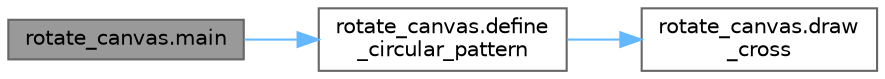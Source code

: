digraph "rotate_canvas.main"
{
 // LATEX_PDF_SIZE
  bgcolor="transparent";
  edge [fontname=Helvetica,fontsize=10,labelfontname=Helvetica,labelfontsize=10];
  node [fontname=Helvetica,fontsize=10,shape=box,height=0.2,width=0.4];
  rankdir="LR";
  Node1 [id="Node000001",label="rotate_canvas.main",height=0.2,width=0.4,color="gray40", fillcolor="grey60", style="filled", fontcolor="black",tooltip=" "];
  Node1 -> Node2 [id="edge1_Node000001_Node000002",color="steelblue1",style="solid",tooltip=" "];
  Node2 [id="Node000002",label="rotate_canvas.define\l_circular_pattern",height=0.2,width=0.4,color="grey40", fillcolor="white", style="filled",URL="$namespacerotate__canvas.html#a38cc830ac483d89b0c8e3d652ebe3e17",tooltip=" "];
  Node2 -> Node3 [id="edge2_Node000002_Node000003",color="steelblue1",style="solid",tooltip=" "];
  Node3 [id="Node000003",label="rotate_canvas.draw\l_cross",height=0.2,width=0.4,color="grey40", fillcolor="white", style="filled",URL="$namespacerotate__canvas.html#a87a2aab3677d8121a6378728454c0f72",tooltip=" "];
}
